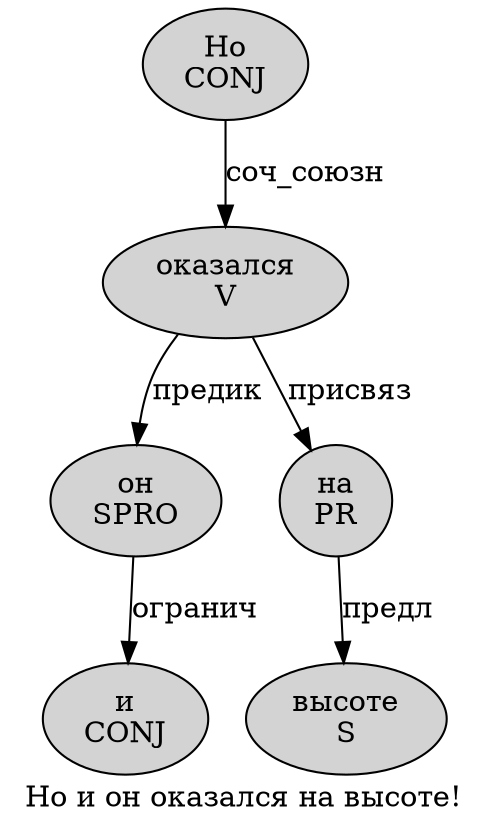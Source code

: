 digraph SENTENCE_15 {
	graph [label="Но и он оказался на высоте!"]
	node [style=filled]
		0 [label="Но
CONJ" color="" fillcolor=lightgray penwidth=1 shape=ellipse]
		1 [label="и
CONJ" color="" fillcolor=lightgray penwidth=1 shape=ellipse]
		2 [label="он
SPRO" color="" fillcolor=lightgray penwidth=1 shape=ellipse]
		3 [label="оказался
V" color="" fillcolor=lightgray penwidth=1 shape=ellipse]
		4 [label="на
PR" color="" fillcolor=lightgray penwidth=1 shape=ellipse]
		5 [label="высоте
S" color="" fillcolor=lightgray penwidth=1 shape=ellipse]
			4 -> 5 [label="предл"]
			0 -> 3 [label="соч_союзн"]
			3 -> 2 [label="предик"]
			3 -> 4 [label="присвяз"]
			2 -> 1 [label="огранич"]
}